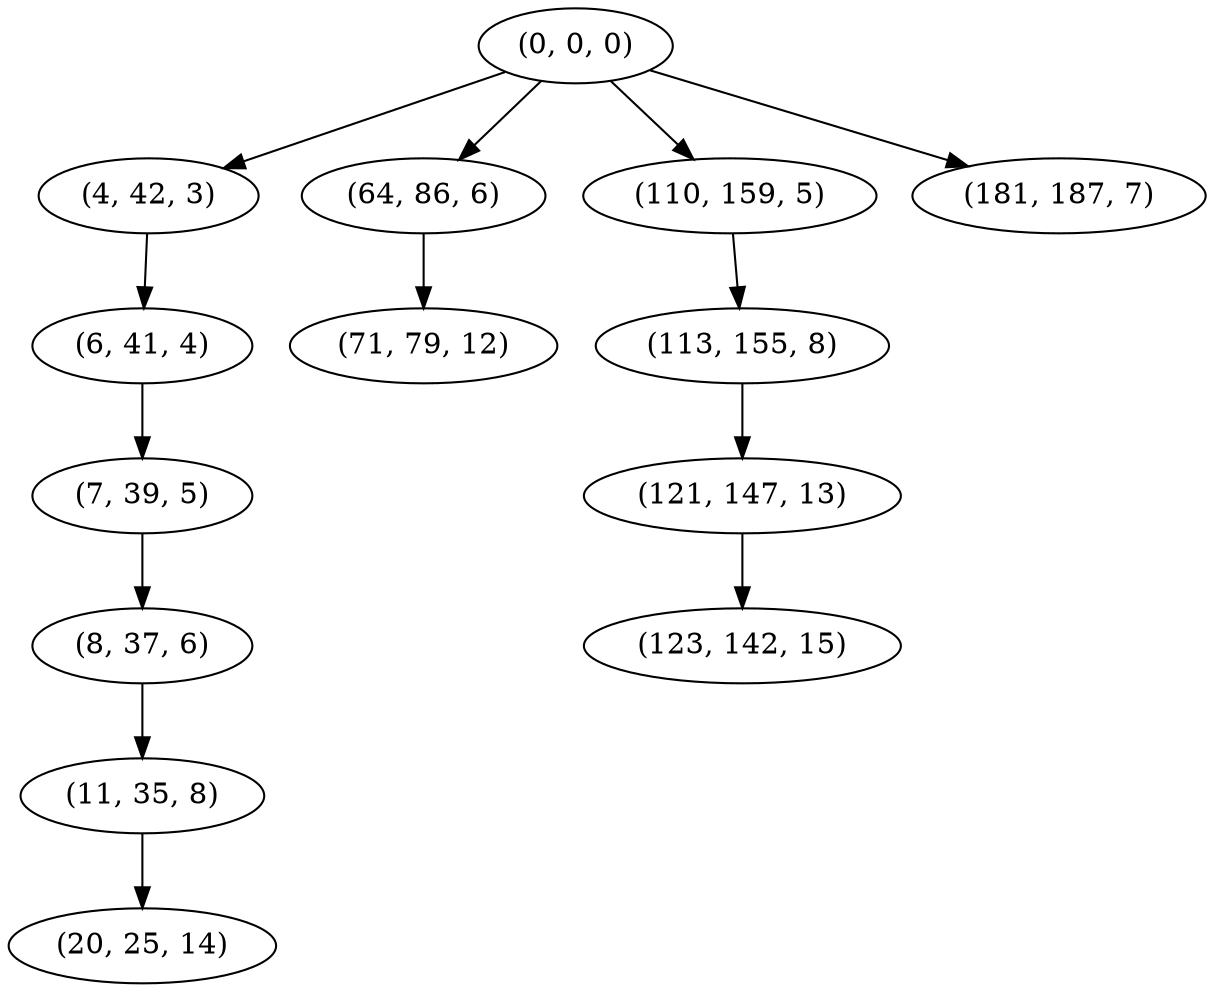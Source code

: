digraph tree {
    "(0, 0, 0)";
    "(4, 42, 3)";
    "(6, 41, 4)";
    "(7, 39, 5)";
    "(8, 37, 6)";
    "(11, 35, 8)";
    "(20, 25, 14)";
    "(64, 86, 6)";
    "(71, 79, 12)";
    "(110, 159, 5)";
    "(113, 155, 8)";
    "(121, 147, 13)";
    "(123, 142, 15)";
    "(181, 187, 7)";
    "(0, 0, 0)" -> "(4, 42, 3)";
    "(0, 0, 0)" -> "(64, 86, 6)";
    "(0, 0, 0)" -> "(110, 159, 5)";
    "(0, 0, 0)" -> "(181, 187, 7)";
    "(4, 42, 3)" -> "(6, 41, 4)";
    "(6, 41, 4)" -> "(7, 39, 5)";
    "(7, 39, 5)" -> "(8, 37, 6)";
    "(8, 37, 6)" -> "(11, 35, 8)";
    "(11, 35, 8)" -> "(20, 25, 14)";
    "(64, 86, 6)" -> "(71, 79, 12)";
    "(110, 159, 5)" -> "(113, 155, 8)";
    "(113, 155, 8)" -> "(121, 147, 13)";
    "(121, 147, 13)" -> "(123, 142, 15)";
}
